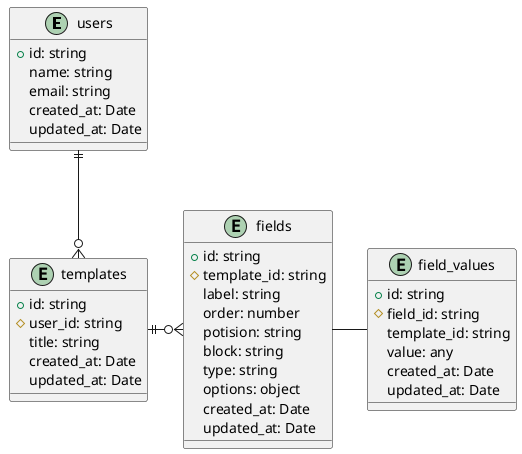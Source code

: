 @startuml erd

entity users {
  + id: string
  name: string
  email: string
  created_at: Date
  updated_at: Date
}

entity templates {
  + id: string
  # user_id: string
  title: string
  created_at: Date
  updated_at: Date
}

entity fields {
  + id: string
  # template_id: string
  label: string
  order: number
  potision: string
  block: string
  type: string
  options: object
  created_at: Date
  updated_at: Date
}

entity field_values {
  + id: string
  # field_id: string
  template_id: string
  value: any
  created_at: Date
  updated_at: Date
}

users ||-d-o{ templates
templates ||-o{ fields
fields - field_values
@enduml